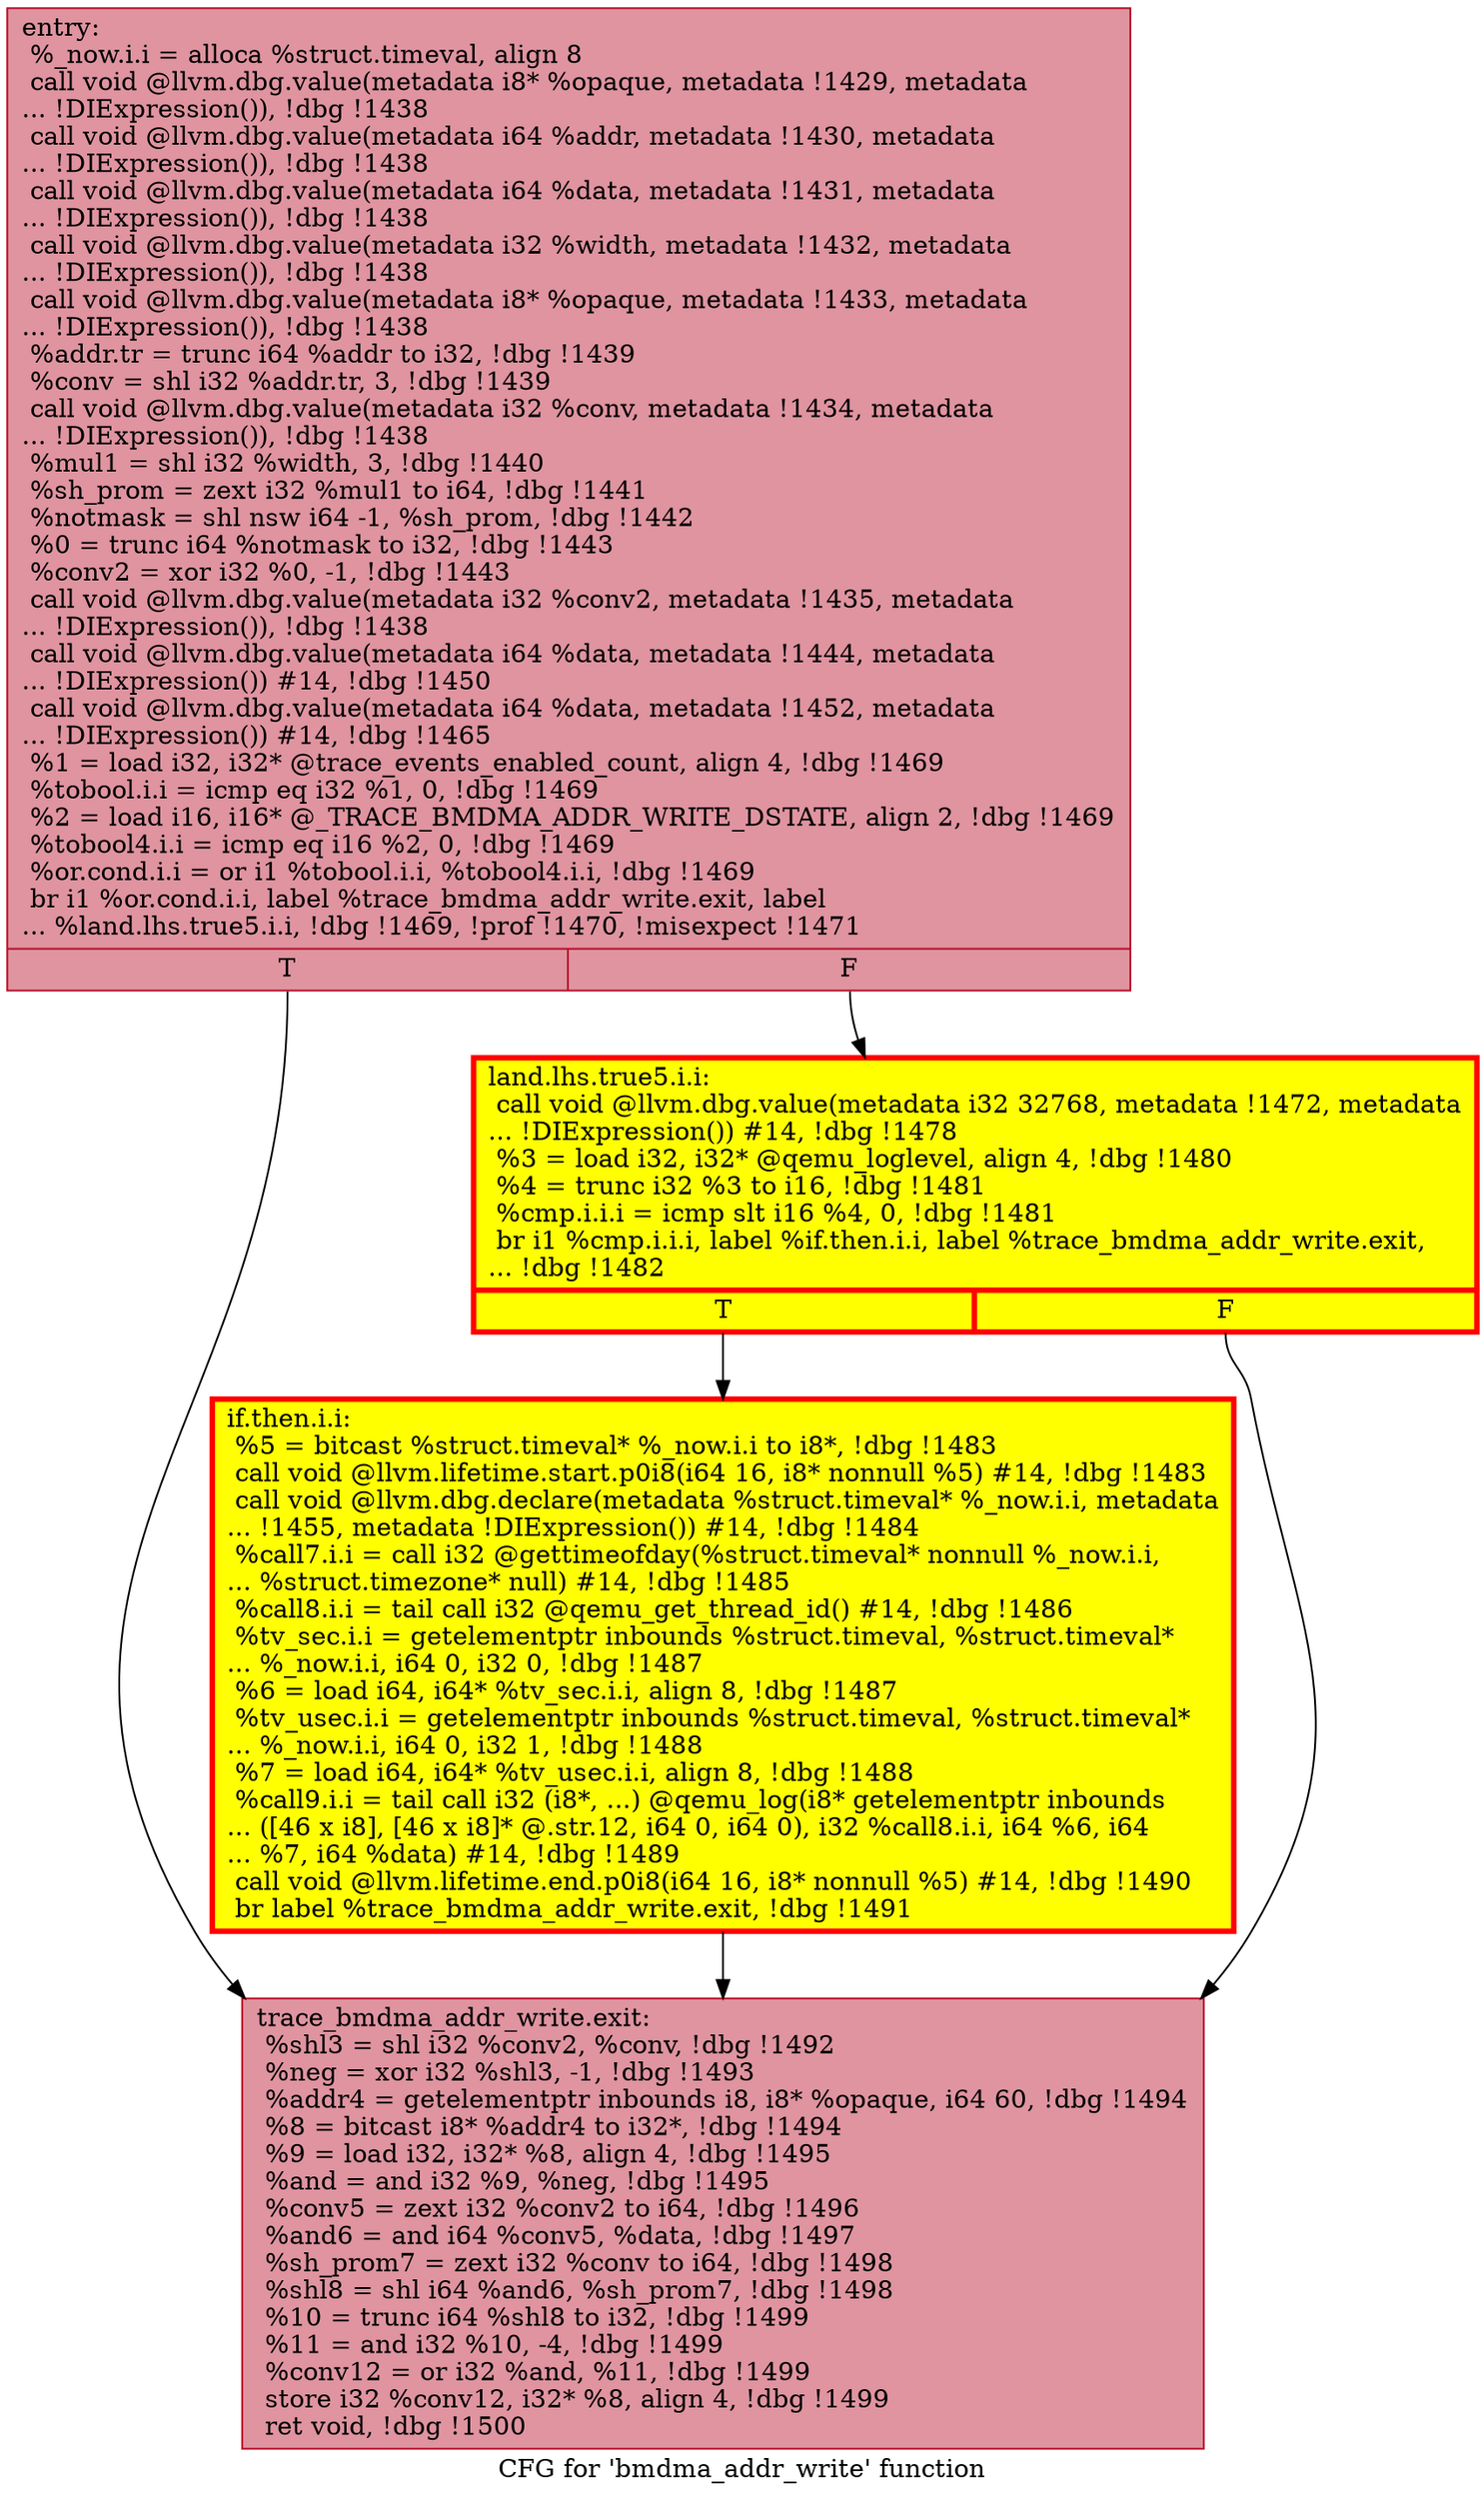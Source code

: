 digraph "CFG for 'bmdma_addr_write' function" {
	label="CFG for 'bmdma_addr_write' function";

	Node0x558923b7d6a0 [shape=record,color="#b70d28ff", style=filled, fillcolor="#b70d2870",label="{entry:\l  %_now.i.i = alloca %struct.timeval, align 8\l  call void @llvm.dbg.value(metadata i8* %opaque, metadata !1429, metadata\l... !DIExpression()), !dbg !1438\l  call void @llvm.dbg.value(metadata i64 %addr, metadata !1430, metadata\l... !DIExpression()), !dbg !1438\l  call void @llvm.dbg.value(metadata i64 %data, metadata !1431, metadata\l... !DIExpression()), !dbg !1438\l  call void @llvm.dbg.value(metadata i32 %width, metadata !1432, metadata\l... !DIExpression()), !dbg !1438\l  call void @llvm.dbg.value(metadata i8* %opaque, metadata !1433, metadata\l... !DIExpression()), !dbg !1438\l  %addr.tr = trunc i64 %addr to i32, !dbg !1439\l  %conv = shl i32 %addr.tr, 3, !dbg !1439\l  call void @llvm.dbg.value(metadata i32 %conv, metadata !1434, metadata\l... !DIExpression()), !dbg !1438\l  %mul1 = shl i32 %width, 3, !dbg !1440\l  %sh_prom = zext i32 %mul1 to i64, !dbg !1441\l  %notmask = shl nsw i64 -1, %sh_prom, !dbg !1442\l  %0 = trunc i64 %notmask to i32, !dbg !1443\l  %conv2 = xor i32 %0, -1, !dbg !1443\l  call void @llvm.dbg.value(metadata i32 %conv2, metadata !1435, metadata\l... !DIExpression()), !dbg !1438\l  call void @llvm.dbg.value(metadata i64 %data, metadata !1444, metadata\l... !DIExpression()) #14, !dbg !1450\l  call void @llvm.dbg.value(metadata i64 %data, metadata !1452, metadata\l... !DIExpression()) #14, !dbg !1465\l  %1 = load i32, i32* @trace_events_enabled_count, align 4, !dbg !1469\l  %tobool.i.i = icmp eq i32 %1, 0, !dbg !1469\l  %2 = load i16, i16* @_TRACE_BMDMA_ADDR_WRITE_DSTATE, align 2, !dbg !1469\l  %tobool4.i.i = icmp eq i16 %2, 0, !dbg !1469\l  %or.cond.i.i = or i1 %tobool.i.i, %tobool4.i.i, !dbg !1469\l  br i1 %or.cond.i.i, label %trace_bmdma_addr_write.exit, label\l... %land.lhs.true5.i.i, !dbg !1469, !prof !1470, !misexpect !1471\l|{<s0>T|<s1>F}}"];
	Node0x558923b7d6a0:s0 -> Node0x558923b8f960;
	Node0x558923b7d6a0:s1 -> Node0x558923bb14e0;
	Node0x558923bb14e0 [shape=record,penwidth=3.0, style="filled", color="red", fillcolor="yellow",label="{land.lhs.true5.i.i:                               \l  call void @llvm.dbg.value(metadata i32 32768, metadata !1472, metadata\l... !DIExpression()) #14, !dbg !1478\l  %3 = load i32, i32* @qemu_loglevel, align 4, !dbg !1480\l  %4 = trunc i32 %3 to i16, !dbg !1481\l  %cmp.i.i.i = icmp slt i16 %4, 0, !dbg !1481\l  br i1 %cmp.i.i.i, label %if.then.i.i, label %trace_bmdma_addr_write.exit,\l... !dbg !1482\l|{<s0>T|<s1>F}}"];
	Node0x558923bb14e0:s0 -> Node0x5589235b0660;
	Node0x558923bb14e0:s1 -> Node0x558923b8f960;
	Node0x5589235b0660 [shape=record,penwidth=3.0, style="filled", color="red", fillcolor="yellow",label="{if.then.i.i:                                      \l  %5 = bitcast %struct.timeval* %_now.i.i to i8*, !dbg !1483\l  call void @llvm.lifetime.start.p0i8(i64 16, i8* nonnull %5) #14, !dbg !1483\l  call void @llvm.dbg.declare(metadata %struct.timeval* %_now.i.i, metadata\l... !1455, metadata !DIExpression()) #14, !dbg !1484\l  %call7.i.i = call i32 @gettimeofday(%struct.timeval* nonnull %_now.i.i,\l... %struct.timezone* null) #14, !dbg !1485\l  %call8.i.i = tail call i32 @qemu_get_thread_id() #14, !dbg !1486\l  %tv_sec.i.i = getelementptr inbounds %struct.timeval, %struct.timeval*\l... %_now.i.i, i64 0, i32 0, !dbg !1487\l  %6 = load i64, i64* %tv_sec.i.i, align 8, !dbg !1487\l  %tv_usec.i.i = getelementptr inbounds %struct.timeval, %struct.timeval*\l... %_now.i.i, i64 0, i32 1, !dbg !1488\l  %7 = load i64, i64* %tv_usec.i.i, align 8, !dbg !1488\l  %call9.i.i = tail call i32 (i8*, ...) @qemu_log(i8* getelementptr inbounds\l... ([46 x i8], [46 x i8]* @.str.12, i64 0, i64 0), i32 %call8.i.i, i64 %6, i64\l... %7, i64 %data) #14, !dbg !1489\l  call void @llvm.lifetime.end.p0i8(i64 16, i8* nonnull %5) #14, !dbg !1490\l  br label %trace_bmdma_addr_write.exit, !dbg !1491\l}"];
	Node0x5589235b0660 -> Node0x558923b8f960;
	Node0x558923b8f960 [shape=record,color="#b70d28ff", style=filled, fillcolor="#b70d2870",label="{trace_bmdma_addr_write.exit:                      \l  %shl3 = shl i32 %conv2, %conv, !dbg !1492\l  %neg = xor i32 %shl3, -1, !dbg !1493\l  %addr4 = getelementptr inbounds i8, i8* %opaque, i64 60, !dbg !1494\l  %8 = bitcast i8* %addr4 to i32*, !dbg !1494\l  %9 = load i32, i32* %8, align 4, !dbg !1495\l  %and = and i32 %9, %neg, !dbg !1495\l  %conv5 = zext i32 %conv2 to i64, !dbg !1496\l  %and6 = and i64 %conv5, %data, !dbg !1497\l  %sh_prom7 = zext i32 %conv to i64, !dbg !1498\l  %shl8 = shl i64 %and6, %sh_prom7, !dbg !1498\l  %10 = trunc i64 %shl8 to i32, !dbg !1499\l  %11 = and i32 %10, -4, !dbg !1499\l  %conv12 = or i32 %and, %11, !dbg !1499\l  store i32 %conv12, i32* %8, align 4, !dbg !1499\l  ret void, !dbg !1500\l}"];
}
